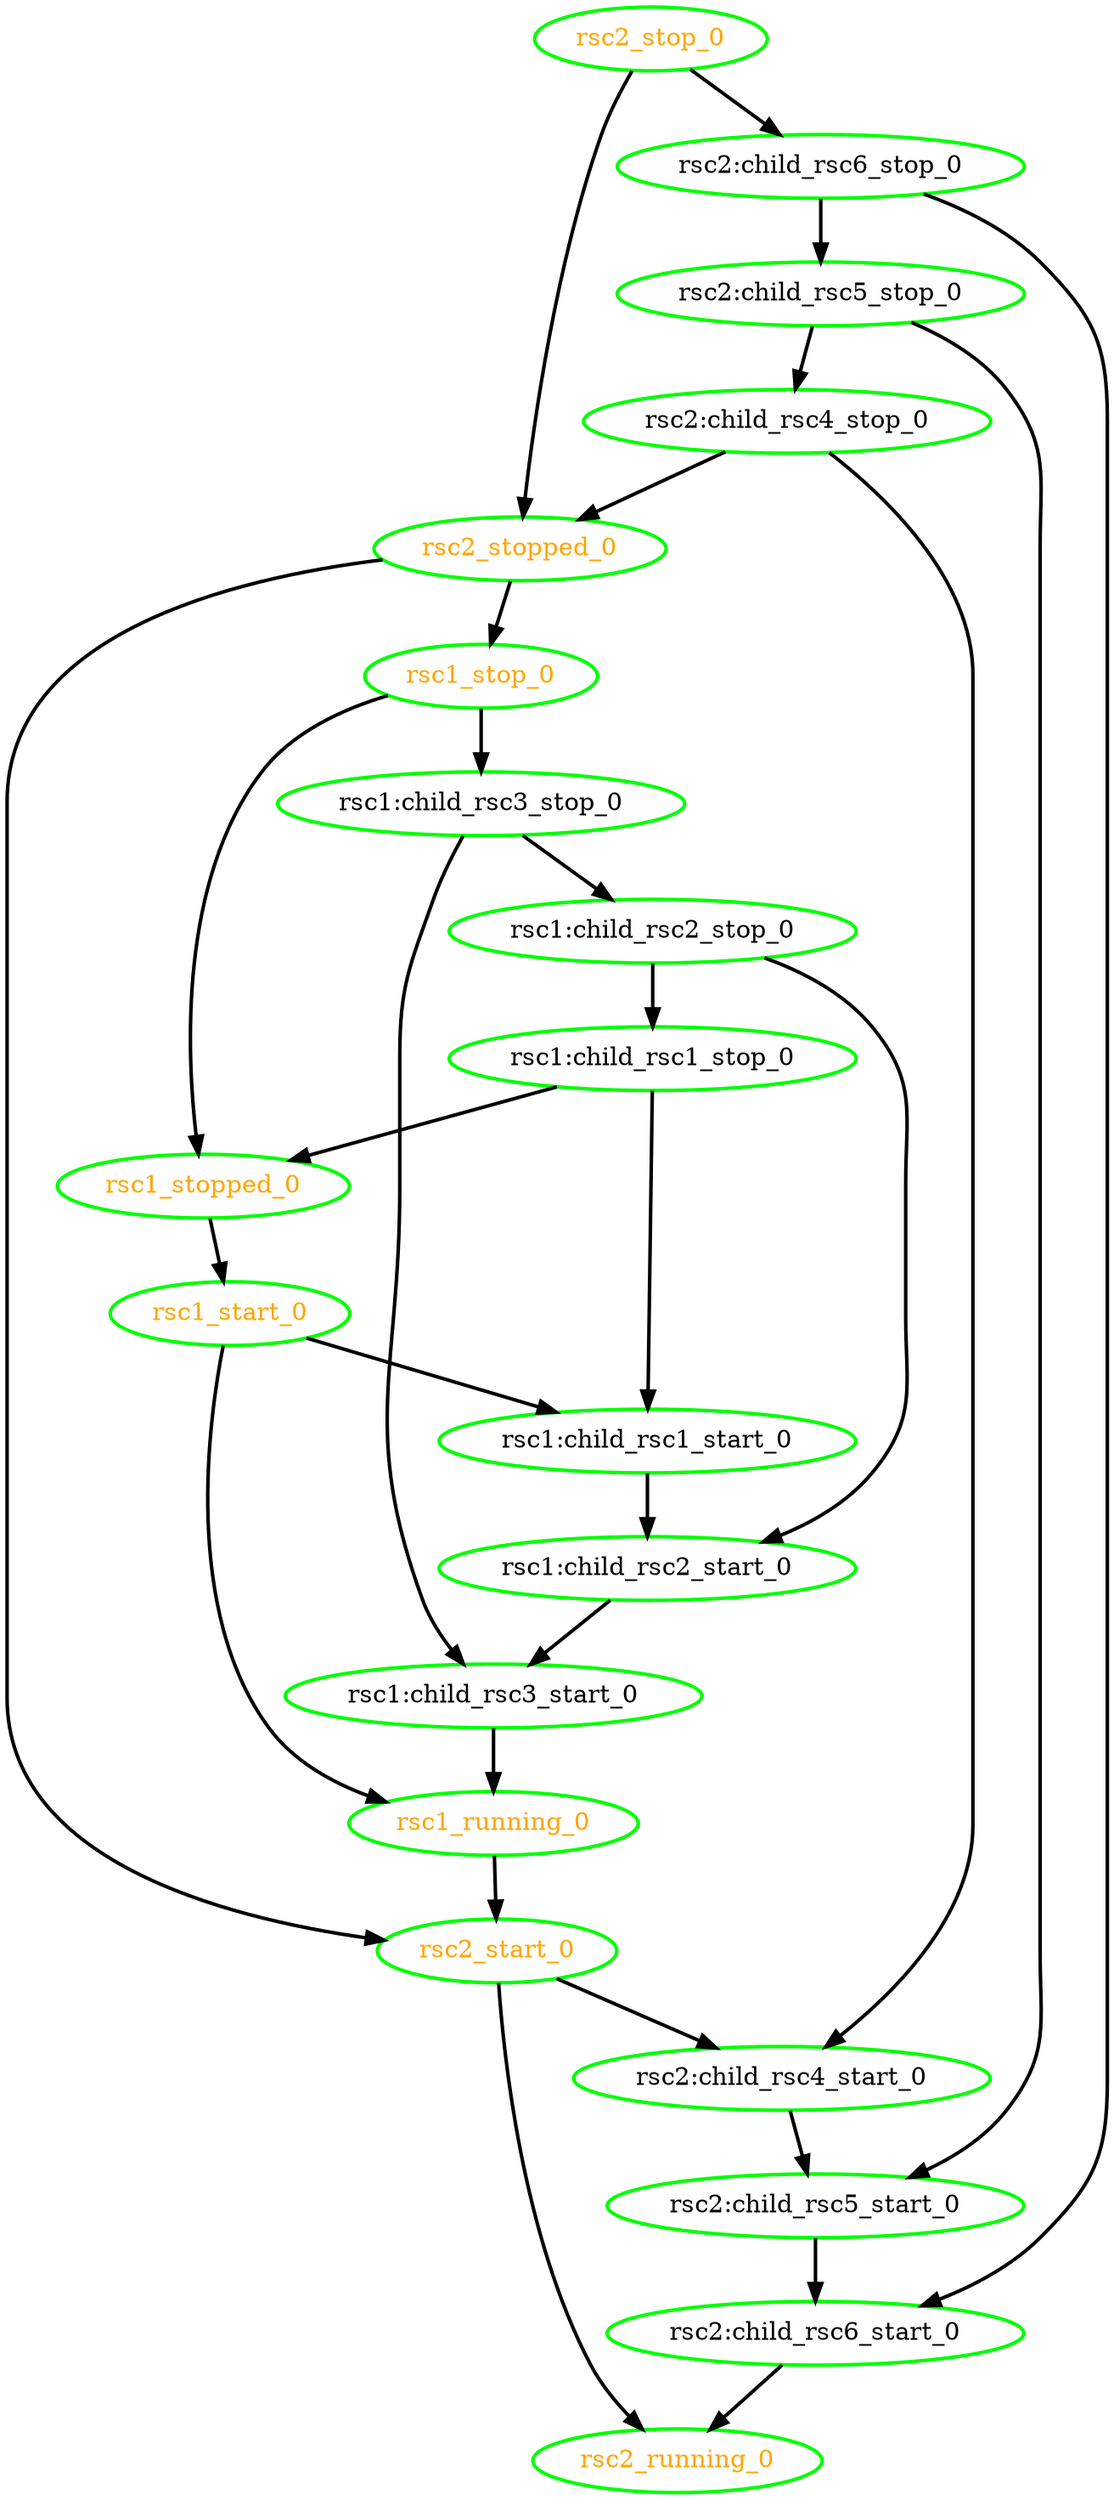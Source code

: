 digraph "g" {
	size = "30,30"
"rsc1:child_rsc1_stop_0" [ tooltip="node1" style=bold color="green" fontcolor="black" ]
"rsc1:child_rsc1_start_0" [ tooltip="node2" style=bold color="green" fontcolor="black" ]
"rsc1:child_rsc2_stop_0" [ tooltip="node1" style=bold color="green" fontcolor="black" ]
"rsc1:child_rsc2_start_0" [ tooltip="node2" style=bold color="green" fontcolor="black" ]
"rsc1:child_rsc3_stop_0" [ tooltip="node1" style=bold color="green" fontcolor="black" ]
"rsc1:child_rsc3_start_0" [ tooltip="node2" style=bold color="green" fontcolor="black" ]
"rsc1_start_0" [ tooltip="" style=bold color="green" fontcolor="orange" ]
"rsc1_running_0" [ tooltip="" style=bold color="green" fontcolor="orange" ]
"rsc1_stop_0" [ tooltip="" style=bold color="green" fontcolor="orange" ]
"rsc1_stopped_0" [ tooltip="" style=bold color="green" fontcolor="orange" ]
"rsc2:child_rsc4_stop_0" [ tooltip="node1" style=bold color="green" fontcolor="black" ]
"rsc2:child_rsc4_start_0" [ tooltip="node2" style=bold color="green" fontcolor="black" ]
"rsc2:child_rsc5_stop_0" [ tooltip="node1" style=bold color="green" fontcolor="black" ]
"rsc2:child_rsc5_start_0" [ tooltip="node2" style=bold color="green" fontcolor="black" ]
"rsc2:child_rsc6_stop_0" [ tooltip="node1" style=bold color="green" fontcolor="black" ]
"rsc2:child_rsc6_start_0" [ tooltip="node2" style=bold color="green" fontcolor="black" ]
"rsc2_start_0" [ tooltip="" style=bold color="green" fontcolor="orange" ]
"rsc2_running_0" [ tooltip="" style=bold color="green" fontcolor="orange" ]
"rsc2_stop_0" [ tooltip="" style=bold color="green" fontcolor="orange" ]
"rsc2_stopped_0" [ tooltip="" style=bold color="green" fontcolor="orange" ]
"rsc1:child_rsc2_stop_0" -> "rsc1:child_rsc1_stop_0" [ style = bold]
"rsc1:child_rsc1_stop_0" -> "rsc1:child_rsc1_start_0" [ style = bold]
"rsc1_start_0" -> "rsc1:child_rsc1_start_0" [ style = bold]
"rsc1:child_rsc3_stop_0" -> "rsc1:child_rsc2_stop_0" [ style = bold]
"rsc1:child_rsc1_start_0" -> "rsc1:child_rsc2_start_0" [ style = bold]
"rsc1:child_rsc2_stop_0" -> "rsc1:child_rsc2_start_0" [ style = bold]
"rsc1_stop_0" -> "rsc1:child_rsc3_stop_0" [ style = bold]
"rsc1:child_rsc2_start_0" -> "rsc1:child_rsc3_start_0" [ style = bold]
"rsc1:child_rsc3_stop_0" -> "rsc1:child_rsc3_start_0" [ style = bold]
"rsc1_stopped_0" -> "rsc1_start_0" [ style = bold]
"rsc1:child_rsc3_start_0" -> "rsc1_running_0" [ style = bold]
"rsc1_start_0" -> "rsc1_running_0" [ style = bold]
"rsc2_stopped_0" -> "rsc1_stop_0" [ style = bold]
"rsc1:child_rsc1_stop_0" -> "rsc1_stopped_0" [ style = bold]
"rsc1_stop_0" -> "rsc1_stopped_0" [ style = bold]
"rsc2:child_rsc5_stop_0" -> "rsc2:child_rsc4_stop_0" [ style = bold]
"rsc2:child_rsc4_stop_0" -> "rsc2:child_rsc4_start_0" [ style = bold]
"rsc2_start_0" -> "rsc2:child_rsc4_start_0" [ style = bold]
"rsc2:child_rsc6_stop_0" -> "rsc2:child_rsc5_stop_0" [ style = bold]
"rsc2:child_rsc4_start_0" -> "rsc2:child_rsc5_start_0" [ style = bold]
"rsc2:child_rsc5_stop_0" -> "rsc2:child_rsc5_start_0" [ style = bold]
"rsc2_stop_0" -> "rsc2:child_rsc6_stop_0" [ style = bold]
"rsc2:child_rsc5_start_0" -> "rsc2:child_rsc6_start_0" [ style = bold]
"rsc2:child_rsc6_stop_0" -> "rsc2:child_rsc6_start_0" [ style = bold]
"rsc1_running_0" -> "rsc2_start_0" [ style = bold]
"rsc2_stopped_0" -> "rsc2_start_0" [ style = bold]
"rsc2:child_rsc6_start_0" -> "rsc2_running_0" [ style = bold]
"rsc2_start_0" -> "rsc2_running_0" [ style = bold]
"rsc2:child_rsc4_stop_0" -> "rsc2_stopped_0" [ style = bold]
"rsc2_stop_0" -> "rsc2_stopped_0" [ style = bold]
}
